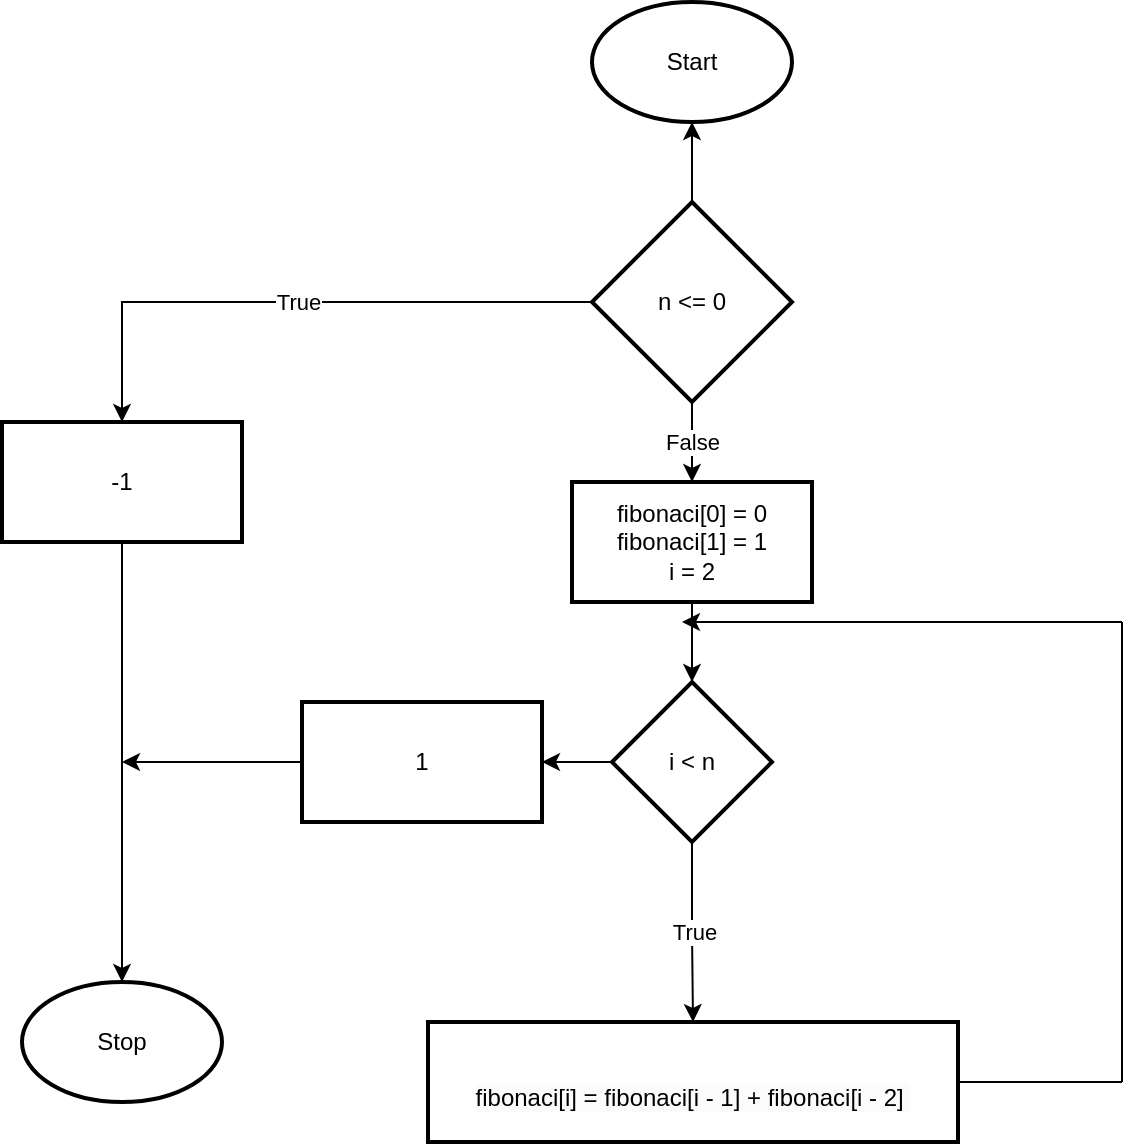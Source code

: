 <mxfile version="20.8.20" type="github">
  <diagram name="Page-1" id="1S3135J9kQtHQ9S6GM7H">
    <mxGraphModel dx="1276" dy="527" grid="1" gridSize="10" guides="1" tooltips="1" connect="1" arrows="1" fold="1" page="1" pageScale="1" pageWidth="850" pageHeight="1100" math="0" shadow="0">
      <root>
        <mxCell id="0" />
        <mxCell id="1" parent="0" />
        <mxCell id="407-T4MCC55-gQYg-pVT-1" value="Start" style="strokeWidth=2;html=1;shape=mxgraph.flowchart.start_1;whiteSpace=wrap;" vertex="1" parent="1">
          <mxGeometry x="375" y="70" width="100" height="60" as="geometry" />
        </mxCell>
        <mxCell id="407-T4MCC55-gQYg-pVT-3" value="" style="edgeStyle=orthogonalEdgeStyle;rounded=0;orthogonalLoop=1;jettySize=auto;html=1;" edge="1" parent="1" source="407-T4MCC55-gQYg-pVT-2" target="407-T4MCC55-gQYg-pVT-1">
          <mxGeometry relative="1" as="geometry" />
        </mxCell>
        <mxCell id="407-T4MCC55-gQYg-pVT-8" value="True" style="edgeStyle=orthogonalEdgeStyle;rounded=0;orthogonalLoop=1;jettySize=auto;html=1;entryX=0.5;entryY=0;entryDx=0;entryDy=0;" edge="1" parent="1" source="407-T4MCC55-gQYg-pVT-2" target="407-T4MCC55-gQYg-pVT-6">
          <mxGeometry relative="1" as="geometry">
            <mxPoint x="230" y="220" as="targetPoint" />
          </mxGeometry>
        </mxCell>
        <mxCell id="407-T4MCC55-gQYg-pVT-13" value="False" style="edgeStyle=orthogonalEdgeStyle;rounded=0;orthogonalLoop=1;jettySize=auto;html=1;" edge="1" parent="1" source="407-T4MCC55-gQYg-pVT-2" target="407-T4MCC55-gQYg-pVT-12">
          <mxGeometry relative="1" as="geometry" />
        </mxCell>
        <mxCell id="407-T4MCC55-gQYg-pVT-2" value="n &amp;lt;= 0" style="strokeWidth=2;html=1;shape=mxgraph.flowchart.decision;whiteSpace=wrap;" vertex="1" parent="1">
          <mxGeometry x="375" y="170" width="100" height="100" as="geometry" />
        </mxCell>
        <mxCell id="407-T4MCC55-gQYg-pVT-25" style="edgeStyle=orthogonalEdgeStyle;rounded=0;orthogonalLoop=1;jettySize=auto;html=1;entryX=0.5;entryY=0;entryDx=0;entryDy=0;entryPerimeter=0;" edge="1" parent="1" source="407-T4MCC55-gQYg-pVT-6" target="407-T4MCC55-gQYg-pVT-10">
          <mxGeometry relative="1" as="geometry" />
        </mxCell>
        <mxCell id="407-T4MCC55-gQYg-pVT-6" value="-1" style="whiteSpace=wrap;html=1;strokeWidth=2;" vertex="1" parent="1">
          <mxGeometry x="80" y="280" width="120" height="60" as="geometry" />
        </mxCell>
        <mxCell id="407-T4MCC55-gQYg-pVT-10" value="Stop" style="strokeWidth=2;html=1;shape=mxgraph.flowchart.start_1;whiteSpace=wrap;" vertex="1" parent="1">
          <mxGeometry x="90" y="560" width="100" height="60" as="geometry" />
        </mxCell>
        <mxCell id="407-T4MCC55-gQYg-pVT-15" value="" style="edgeStyle=orthogonalEdgeStyle;rounded=0;orthogonalLoop=1;jettySize=auto;html=1;" edge="1" parent="1" source="407-T4MCC55-gQYg-pVT-12" target="407-T4MCC55-gQYg-pVT-14">
          <mxGeometry relative="1" as="geometry" />
        </mxCell>
        <mxCell id="407-T4MCC55-gQYg-pVT-12" value="fibonaci[0] = 0&lt;br&gt;fibonaci[1] = 1&lt;br&gt;i = 2" style="whiteSpace=wrap;html=1;strokeWidth=2;" vertex="1" parent="1">
          <mxGeometry x="365" y="310" width="120" height="60" as="geometry" />
        </mxCell>
        <mxCell id="407-T4MCC55-gQYg-pVT-17" value="True" style="edgeStyle=orthogonalEdgeStyle;rounded=0;orthogonalLoop=1;jettySize=auto;html=1;" edge="1" parent="1" source="407-T4MCC55-gQYg-pVT-14" target="407-T4MCC55-gQYg-pVT-16">
          <mxGeometry relative="1" as="geometry" />
        </mxCell>
        <mxCell id="407-T4MCC55-gQYg-pVT-23" value="" style="edgeStyle=orthogonalEdgeStyle;rounded=0;orthogonalLoop=1;jettySize=auto;html=1;" edge="1" parent="1" source="407-T4MCC55-gQYg-pVT-14" target="407-T4MCC55-gQYg-pVT-22">
          <mxGeometry relative="1" as="geometry" />
        </mxCell>
        <mxCell id="407-T4MCC55-gQYg-pVT-14" value="i &amp;lt; n" style="rhombus;whiteSpace=wrap;html=1;strokeWidth=2;" vertex="1" parent="1">
          <mxGeometry x="385" y="410" width="80" height="80" as="geometry" />
        </mxCell>
        <mxCell id="407-T4MCC55-gQYg-pVT-16" value="&lt;br&gt;&lt;span style=&quot;color: rgb(0, 0, 0); font-family: Helvetica; font-size: 12px; font-style: normal; font-variant-ligatures: normal; font-variant-caps: normal; font-weight: 400; letter-spacing: normal; orphans: 2; text-align: center; text-indent: 0px; text-transform: none; widows: 2; word-spacing: 0px; -webkit-text-stroke-width: 0px; background-color: rgb(251, 251, 251); text-decoration-thickness: initial; text-decoration-style: initial; text-decoration-color: initial; float: none; display: inline !important;&quot;&gt;fibonaci[i] =&amp;nbsp;&lt;/span&gt;&lt;span style=&quot;color: rgb(0, 0, 0); font-family: Helvetica; font-size: 12px; font-style: normal; font-variant-ligatures: normal; font-variant-caps: normal; font-weight: 400; letter-spacing: normal; orphans: 2; text-align: center; text-indent: 0px; text-transform: none; widows: 2; word-spacing: 0px; -webkit-text-stroke-width: 0px; background-color: rgb(251, 251, 251); text-decoration-thickness: initial; text-decoration-style: initial; text-decoration-color: initial; float: none; display: inline !important;&quot;&gt;fibonaci[i - 1] + fibonaci[i - 2]&amp;nbsp;&lt;/span&gt;" style="whiteSpace=wrap;html=1;strokeWidth=2;" vertex="1" parent="1">
          <mxGeometry x="293" y="580" width="265" height="60" as="geometry" />
        </mxCell>
        <mxCell id="407-T4MCC55-gQYg-pVT-19" value="" style="endArrow=none;html=1;rounded=0;exitX=1;exitY=0.5;exitDx=0;exitDy=0;" edge="1" parent="1" source="407-T4MCC55-gQYg-pVT-16">
          <mxGeometry width="50" height="50" relative="1" as="geometry">
            <mxPoint x="630" y="600" as="sourcePoint" />
            <mxPoint x="640" y="610" as="targetPoint" />
          </mxGeometry>
        </mxCell>
        <mxCell id="407-T4MCC55-gQYg-pVT-20" value="" style="endArrow=none;html=1;rounded=0;" edge="1" parent="1">
          <mxGeometry width="50" height="50" relative="1" as="geometry">
            <mxPoint x="640" y="610" as="sourcePoint" />
            <mxPoint x="640" y="380" as="targetPoint" />
          </mxGeometry>
        </mxCell>
        <mxCell id="407-T4MCC55-gQYg-pVT-21" value="" style="endArrow=classic;html=1;rounded=0;" edge="1" parent="1">
          <mxGeometry width="50" height="50" relative="1" as="geometry">
            <mxPoint x="640" y="380" as="sourcePoint" />
            <mxPoint x="420" y="380" as="targetPoint" />
          </mxGeometry>
        </mxCell>
        <mxCell id="407-T4MCC55-gQYg-pVT-24" style="edgeStyle=orthogonalEdgeStyle;rounded=0;orthogonalLoop=1;jettySize=auto;html=1;" edge="1" parent="1" source="407-T4MCC55-gQYg-pVT-22">
          <mxGeometry relative="1" as="geometry">
            <mxPoint x="140" y="450" as="targetPoint" />
          </mxGeometry>
        </mxCell>
        <mxCell id="407-T4MCC55-gQYg-pVT-22" value="1" style="whiteSpace=wrap;html=1;strokeWidth=2;" vertex="1" parent="1">
          <mxGeometry x="230" y="420" width="120" height="60" as="geometry" />
        </mxCell>
      </root>
    </mxGraphModel>
  </diagram>
</mxfile>

